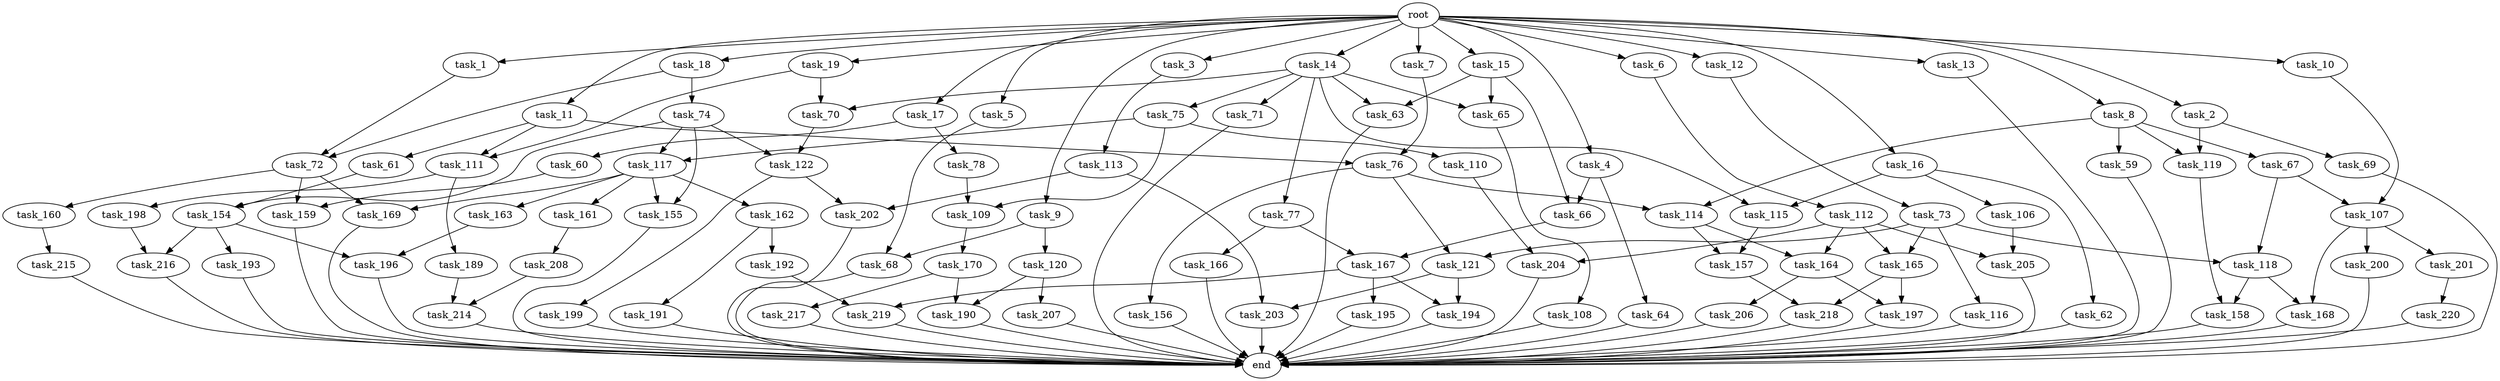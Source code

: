 digraph G {
  task_116 [size="309237645312.000000"];
  task_163 [size="214748364800.000000"];
  task_15 [size="1024.000000"];
  task_118 [size="730144440320.000000"];
  task_169 [size="352187318272.000000"];
  task_207 [size="549755813888.000000"];
  task_161 [size="214748364800.000000"];
  task_191 [size="420906795008.000000"];
  task_7 [size="1024.000000"];
  task_119 [size="352187318272.000000"];
  task_220 [size="858993459200.000000"];
  task_166 [size="214748364800.000000"];
  task_75 [size="34359738368.000000"];
  task_214 [size="214748364800.000000"];
  task_154 [size="214748364800.000000"];
  task_106 [size="695784701952.000000"];
  task_204 [size="171798691840.000000"];
  task_117 [size="154618822656.000000"];
  task_155 [size="292057776128.000000"];
  task_9 [size="1024.000000"];
  task_196 [size="764504178688.000000"];
  task_216 [size="1408749273088.000000"];
  task_112 [size="77309411328.000000"];
  task_59 [size="137438953472.000000"];
  task_121 [size="446676598784.000000"];
  task_164 [size="584115552256.000000"];
  task_217 [size="695784701952.000000"];
  task_73 [size="77309411328.000000"];
  task_64 [size="309237645312.000000"];
  task_77 [size="34359738368.000000"];
  task_198 [size="858993459200.000000"];
  task_65 [size="249108103168.000000"];
  task_18 [size="1024.000000"];
  task_159 [size="687194767360.000000"];
  task_63 [size="249108103168.000000"];
  task_68 [size="292057776128.000000"];
  task_115 [size="730144440320.000000"];
  task_206 [size="549755813888.000000"];
  task_160 [size="137438953472.000000"];
  task_190 [size="1245540515840.000000"];
  task_61 [size="77309411328.000000"];
  task_156 [size="137438953472.000000"];
  task_167 [size="910533066752.000000"];
  task_1 [size="1024.000000"];
  task_78 [size="695784701952.000000"];
  task_157 [size="858993459200.000000"];
  task_109 [size="386547056640.000000"];
  task_201 [size="549755813888.000000"];
  task_189 [size="858993459200.000000"];
  task_69 [size="214748364800.000000"];
  task_162 [size="214748364800.000000"];
  task_165 [size="343597383680.000000"];
  task_194 [size="773094113280.000000"];
  task_62 [size="695784701952.000000"];
  task_66 [size="523986010112.000000"];
  task_205 [size="455266533376.000000"];
  task_19 [size="1024.000000"];
  task_195 [size="77309411328.000000"];
  end [size="0.000000"];
  task_192 [size="420906795008.000000"];
  task_11 [size="1024.000000"];
  task_4 [size="1024.000000"];
  task_60 [size="695784701952.000000"];
  task_10 [size="1024.000000"];
  task_193 [size="549755813888.000000"];
  task_158 [size="274877906944.000000"];
  task_70 [size="730144440320.000000"];
  task_71 [size="34359738368.000000"];
  task_67 [size="137438953472.000000"];
  task_14 [size="1024.000000"];
  task_12 [size="1024.000000"];
  task_13 [size="1024.000000"];
  task_108 [size="34359738368.000000"];
  task_3 [size="1024.000000"];
  task_114 [size="274877906944.000000"];
  task_5 [size="1024.000000"];
  task_113 [size="695784701952.000000"];
  task_6 [size="1024.000000"];
  task_203 [size="833223655424.000000"];
  task_168 [size="687194767360.000000"];
  task_2 [size="1024.000000"];
  task_219 [size="111669149696.000000"];
  task_107 [size="498216206336.000000"];
  task_72 [size="1168231104512.000000"];
  task_74 [size="309237645312.000000"];
  task_170 [size="420906795008.000000"];
  task_17 [size="1024.000000"];
  task_76 [size="936302870528.000000"];
  task_202 [size="833223655424.000000"];
  task_120 [size="214748364800.000000"];
  task_200 [size="549755813888.000000"];
  root [size="0.000000"];
  task_197 [size="764504178688.000000"];
  task_111 [size="773094113280.000000"];
  task_8 [size="1024.000000"];
  task_16 [size="1024.000000"];
  task_199 [size="695784701952.000000"];
  task_218 [size="910533066752.000000"];
  task_215 [size="420906795008.000000"];
  task_110 [size="77309411328.000000"];
  task_122 [size="111669149696.000000"];
  task_208 [size="214748364800.000000"];

  task_116 -> end [size="1.000000"];
  task_163 -> task_196 [size="209715200.000000"];
  task_15 -> task_63 [size="209715200.000000"];
  task_15 -> task_65 [size="209715200.000000"];
  task_15 -> task_66 [size="209715200.000000"];
  task_118 -> task_158 [size="134217728.000000"];
  task_118 -> task_168 [size="134217728.000000"];
  task_169 -> end [size="1.000000"];
  task_207 -> end [size="1.000000"];
  task_161 -> task_208 [size="209715200.000000"];
  task_191 -> end [size="1.000000"];
  task_7 -> task_76 [size="838860800.000000"];
  task_119 -> task_158 [size="134217728.000000"];
  task_220 -> end [size="1.000000"];
  task_166 -> end [size="1.000000"];
  task_75 -> task_109 [size="75497472.000000"];
  task_75 -> task_117 [size="75497472.000000"];
  task_75 -> task_110 [size="75497472.000000"];
  task_214 -> end [size="1.000000"];
  task_154 -> task_193 [size="536870912.000000"];
  task_154 -> task_196 [size="536870912.000000"];
  task_154 -> task_216 [size="536870912.000000"];
  task_106 -> task_205 [size="411041792.000000"];
  task_204 -> end [size="1.000000"];
  task_117 -> task_161 [size="209715200.000000"];
  task_117 -> task_169 [size="209715200.000000"];
  task_117 -> task_162 [size="209715200.000000"];
  task_117 -> task_163 [size="209715200.000000"];
  task_117 -> task_155 [size="209715200.000000"];
  task_155 -> end [size="1.000000"];
  task_9 -> task_120 [size="209715200.000000"];
  task_9 -> task_68 [size="209715200.000000"];
  task_196 -> end [size="1.000000"];
  task_216 -> end [size="1.000000"];
  task_112 -> task_164 [size="33554432.000000"];
  task_112 -> task_204 [size="33554432.000000"];
  task_112 -> task_165 [size="33554432.000000"];
  task_112 -> task_205 [size="33554432.000000"];
  task_59 -> end [size="1.000000"];
  task_121 -> task_194 [size="679477248.000000"];
  task_121 -> task_203 [size="679477248.000000"];
  task_164 -> task_206 [size="536870912.000000"];
  task_164 -> task_197 [size="536870912.000000"];
  task_217 -> end [size="1.000000"];
  task_73 -> task_118 [size="301989888.000000"];
  task_73 -> task_116 [size="301989888.000000"];
  task_73 -> task_165 [size="301989888.000000"];
  task_73 -> task_121 [size="301989888.000000"];
  task_64 -> end [size="1.000000"];
  task_77 -> task_166 [size="209715200.000000"];
  task_77 -> task_167 [size="209715200.000000"];
  task_198 -> task_216 [size="838860800.000000"];
  task_65 -> task_108 [size="33554432.000000"];
  task_18 -> task_72 [size="301989888.000000"];
  task_18 -> task_74 [size="301989888.000000"];
  task_159 -> end [size="1.000000"];
  task_63 -> end [size="1.000000"];
  task_68 -> end [size="1.000000"];
  task_115 -> task_157 [size="301989888.000000"];
  task_206 -> end [size="1.000000"];
  task_160 -> task_215 [size="411041792.000000"];
  task_190 -> end [size="1.000000"];
  task_61 -> task_154 [size="134217728.000000"];
  task_156 -> end [size="1.000000"];
  task_167 -> task_194 [size="75497472.000000"];
  task_167 -> task_195 [size="75497472.000000"];
  task_167 -> task_219 [size="75497472.000000"];
  task_1 -> task_72 [size="838860800.000000"];
  task_78 -> task_109 [size="301989888.000000"];
  task_157 -> task_218 [size="679477248.000000"];
  task_109 -> task_170 [size="411041792.000000"];
  task_201 -> task_220 [size="838860800.000000"];
  task_189 -> task_214 [size="75497472.000000"];
  task_69 -> end [size="1.000000"];
  task_162 -> task_191 [size="411041792.000000"];
  task_162 -> task_192 [size="411041792.000000"];
  task_165 -> task_197 [size="209715200.000000"];
  task_165 -> task_218 [size="209715200.000000"];
  task_194 -> end [size="1.000000"];
  task_62 -> end [size="1.000000"];
  task_66 -> task_167 [size="679477248.000000"];
  task_205 -> end [size="1.000000"];
  task_19 -> task_111 [size="679477248.000000"];
  task_19 -> task_70 [size="679477248.000000"];
  task_195 -> end [size="1.000000"];
  task_192 -> task_219 [size="33554432.000000"];
  task_11 -> task_76 [size="75497472.000000"];
  task_11 -> task_61 [size="75497472.000000"];
  task_11 -> task_111 [size="75497472.000000"];
  task_4 -> task_66 [size="301989888.000000"];
  task_4 -> task_64 [size="301989888.000000"];
  task_60 -> task_159 [size="536870912.000000"];
  task_10 -> task_107 [size="75497472.000000"];
  task_193 -> end [size="1.000000"];
  task_158 -> end [size="1.000000"];
  task_70 -> task_122 [size="33554432.000000"];
  task_71 -> end [size="1.000000"];
  task_67 -> task_118 [size="411041792.000000"];
  task_67 -> task_107 [size="411041792.000000"];
  task_14 -> task_65 [size="33554432.000000"];
  task_14 -> task_63 [size="33554432.000000"];
  task_14 -> task_70 [size="33554432.000000"];
  task_14 -> task_71 [size="33554432.000000"];
  task_14 -> task_75 [size="33554432.000000"];
  task_14 -> task_77 [size="33554432.000000"];
  task_14 -> task_115 [size="33554432.000000"];
  task_12 -> task_73 [size="75497472.000000"];
  task_13 -> end [size="1.000000"];
  task_108 -> end [size="1.000000"];
  task_3 -> task_113 [size="679477248.000000"];
  task_114 -> task_164 [size="536870912.000000"];
  task_114 -> task_157 [size="536870912.000000"];
  task_5 -> task_68 [size="75497472.000000"];
  task_113 -> task_202 [size="134217728.000000"];
  task_113 -> task_203 [size="134217728.000000"];
  task_6 -> task_112 [size="75497472.000000"];
  task_203 -> end [size="1.000000"];
  task_168 -> end [size="1.000000"];
  task_2 -> task_119 [size="209715200.000000"];
  task_2 -> task_69 [size="209715200.000000"];
  task_219 -> end [size="1.000000"];
  task_107 -> task_200 [size="536870912.000000"];
  task_107 -> task_168 [size="536870912.000000"];
  task_107 -> task_201 [size="536870912.000000"];
  task_72 -> task_160 [size="134217728.000000"];
  task_72 -> task_169 [size="134217728.000000"];
  task_72 -> task_159 [size="134217728.000000"];
  task_74 -> task_122 [size="75497472.000000"];
  task_74 -> task_117 [size="75497472.000000"];
  task_74 -> task_154 [size="75497472.000000"];
  task_74 -> task_155 [size="75497472.000000"];
  task_170 -> task_217 [size="679477248.000000"];
  task_170 -> task_190 [size="679477248.000000"];
  task_17 -> task_60 [size="679477248.000000"];
  task_17 -> task_78 [size="679477248.000000"];
  task_76 -> task_114 [size="134217728.000000"];
  task_76 -> task_156 [size="134217728.000000"];
  task_76 -> task_121 [size="134217728.000000"];
  task_202 -> end [size="1.000000"];
  task_120 -> task_207 [size="536870912.000000"];
  task_120 -> task_190 [size="536870912.000000"];
  task_200 -> end [size="1.000000"];
  root -> task_13 [size="1.000000"];
  root -> task_17 [size="1.000000"];
  root -> task_3 [size="1.000000"];
  root -> task_4 [size="1.000000"];
  root -> task_11 [size="1.000000"];
  root -> task_15 [size="1.000000"];
  root -> task_10 [size="1.000000"];
  root -> task_6 [size="1.000000"];
  root -> task_9 [size="1.000000"];
  root -> task_16 [size="1.000000"];
  root -> task_8 [size="1.000000"];
  root -> task_18 [size="1.000000"];
  root -> task_1 [size="1.000000"];
  root -> task_5 [size="1.000000"];
  root -> task_19 [size="1.000000"];
  root -> task_2 [size="1.000000"];
  root -> task_14 [size="1.000000"];
  root -> task_7 [size="1.000000"];
  root -> task_12 [size="1.000000"];
  task_197 -> end [size="1.000000"];
  task_111 -> task_189 [size="838860800.000000"];
  task_111 -> task_198 [size="838860800.000000"];
  task_8 -> task_114 [size="134217728.000000"];
  task_8 -> task_119 [size="134217728.000000"];
  task_8 -> task_67 [size="134217728.000000"];
  task_8 -> task_59 [size="134217728.000000"];
  task_16 -> task_62 [size="679477248.000000"];
  task_16 -> task_106 [size="679477248.000000"];
  task_16 -> task_115 [size="679477248.000000"];
  task_199 -> end [size="1.000000"];
  task_218 -> end [size="1.000000"];
  task_215 -> end [size="1.000000"];
  task_110 -> task_204 [size="134217728.000000"];
  task_122 -> task_199 [size="679477248.000000"];
  task_122 -> task_202 [size="679477248.000000"];
  task_208 -> task_214 [size="134217728.000000"];
}
